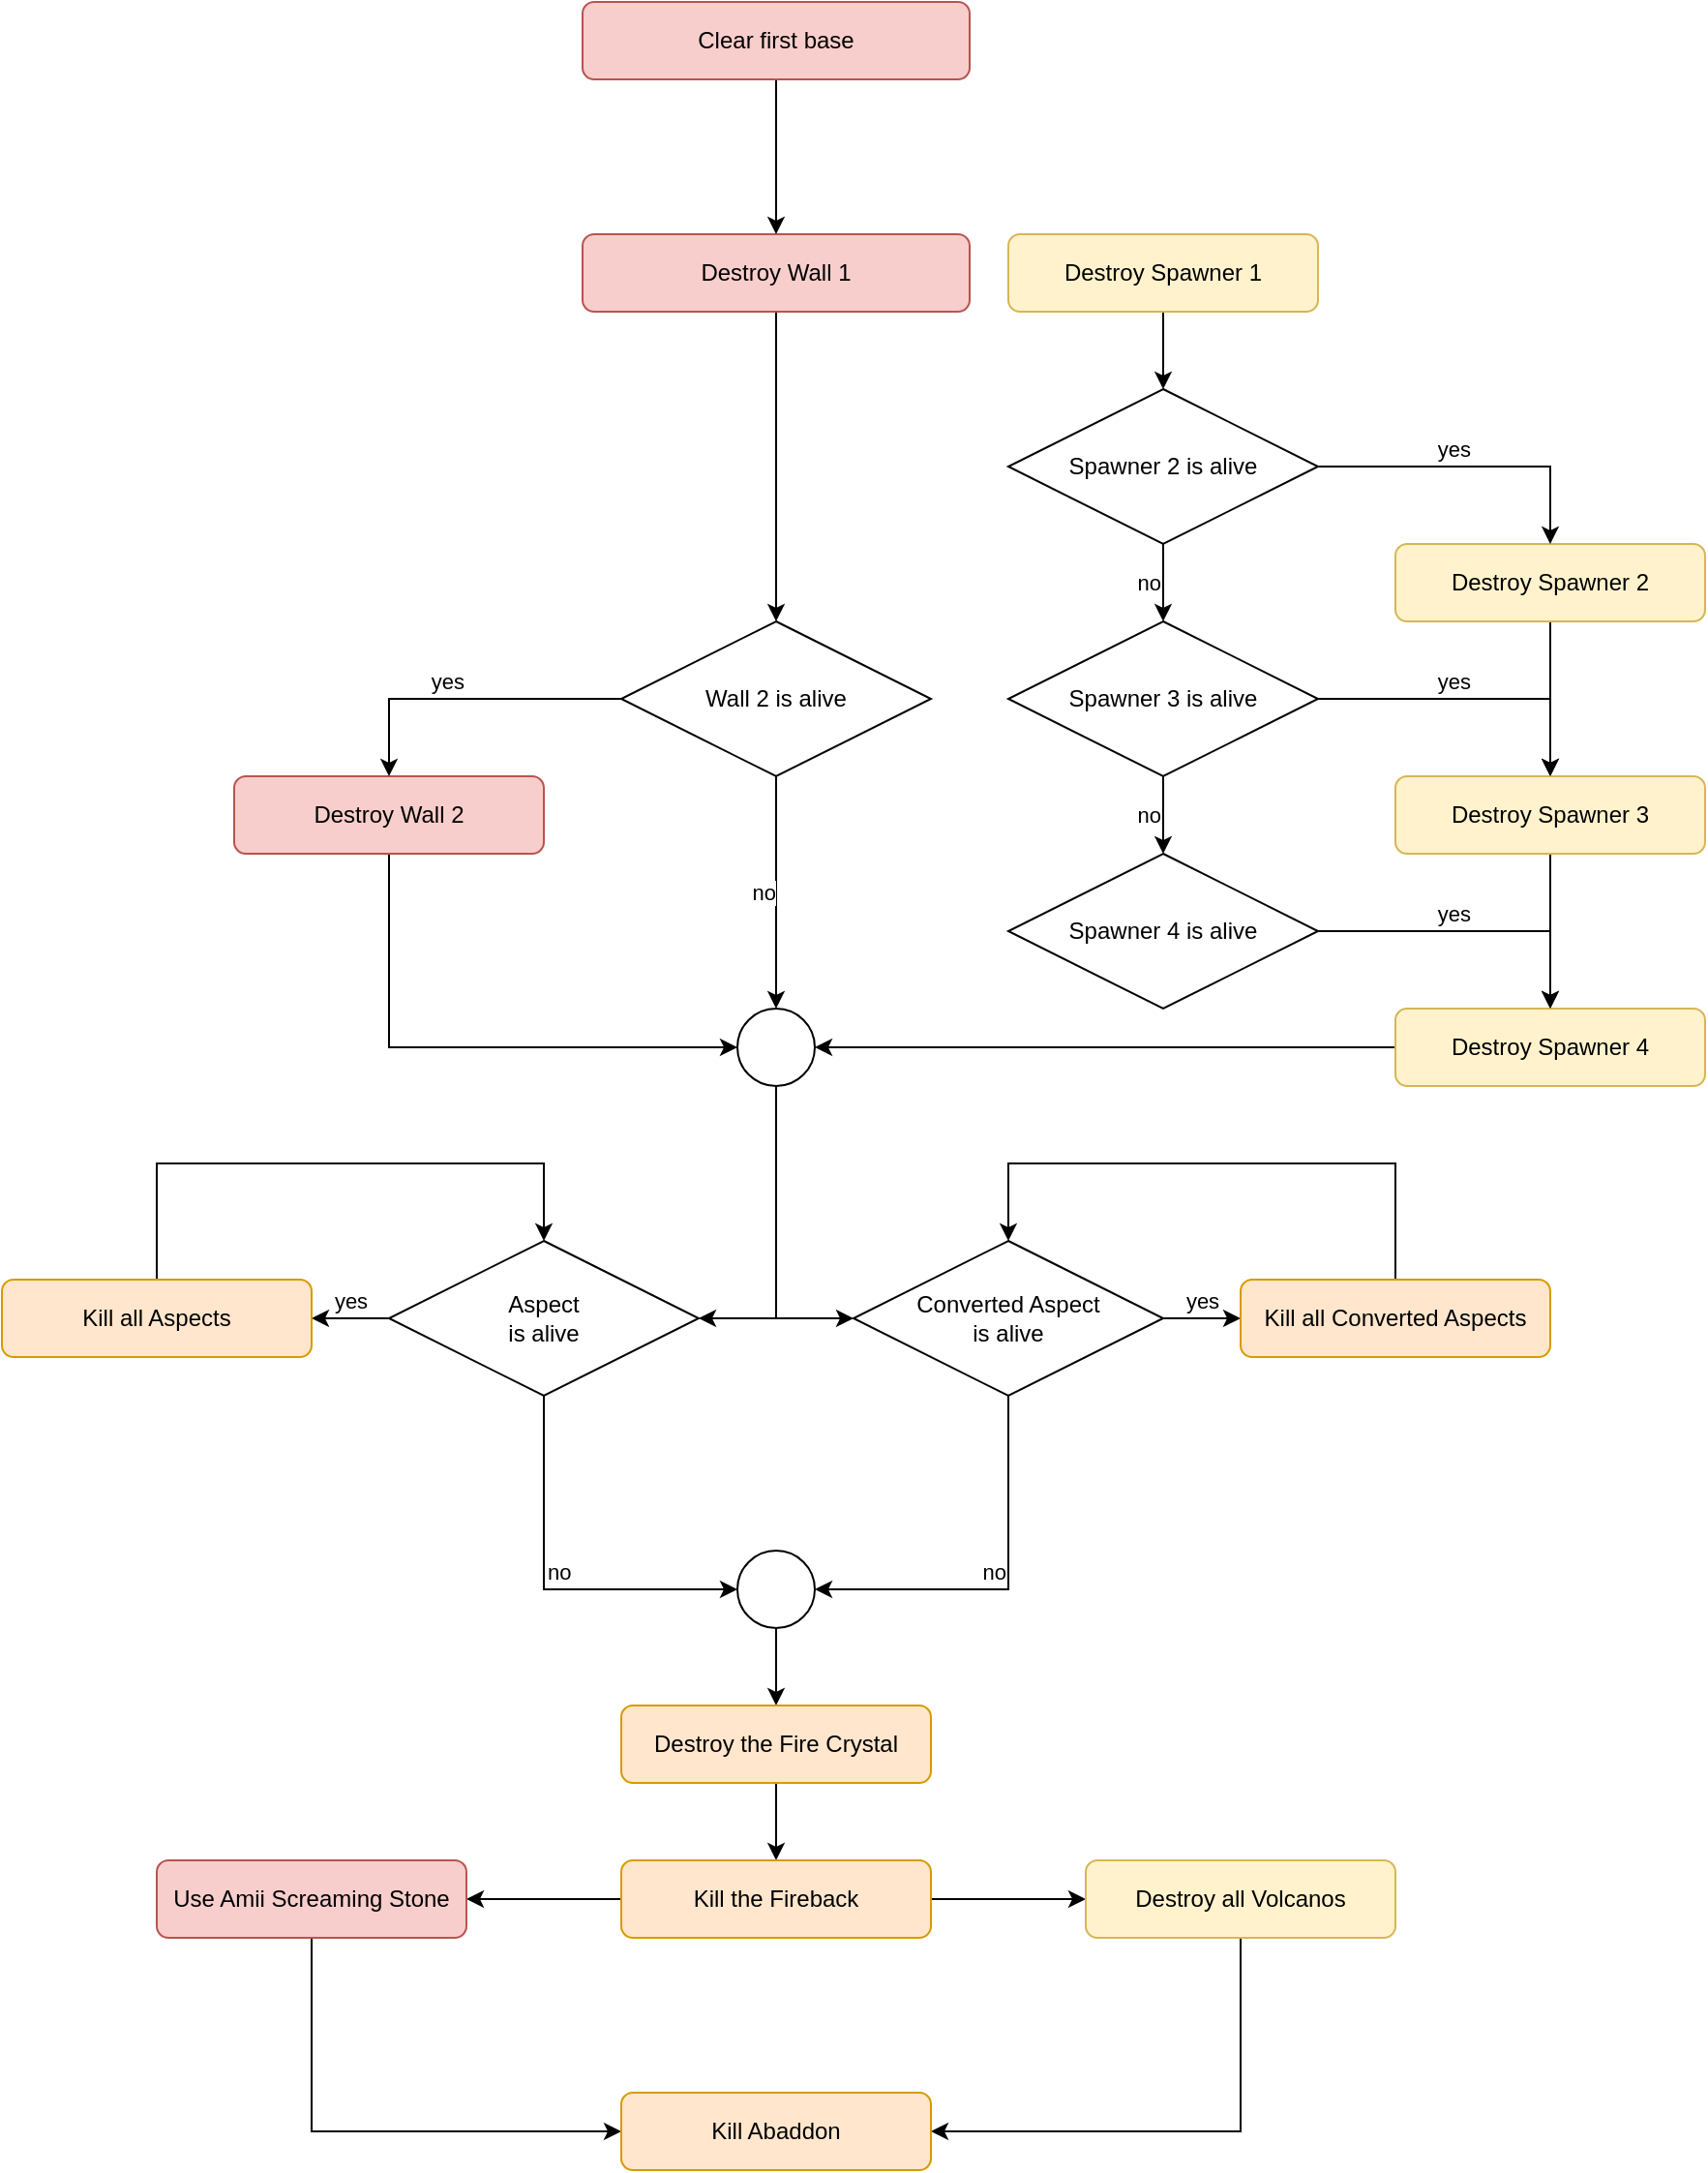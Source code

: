 <mxfile version="14.6.13" type="device"><diagram id="C5RBs43oDa-KdzZeNtuy" name="Page-1"><mxGraphModel dx="2378" dy="2549" grid="1" gridSize="10" guides="1" tooltips="1" connect="1" arrows="1" fold="1" page="1" pageScale="1" pageWidth="827" pageHeight="1169" math="0" shadow="0"><root><mxCell id="WIyWlLk6GJQsqaUBKTNV-0"/><mxCell id="WIyWlLk6GJQsqaUBKTNV-1" parent="WIyWlLk6GJQsqaUBKTNV-0"/><mxCell id="XpgpJLeHY7lnFTGCrEfg-10" style="edgeStyle=orthogonalEdgeStyle;rounded=0;orthogonalLoop=1;jettySize=auto;html=1;entryX=0.5;entryY=0;entryDx=0;entryDy=0;" parent="WIyWlLk6GJQsqaUBKTNV-1" source="XpgpJLeHY7lnFTGCrEfg-2" target="XpgpJLeHY7lnFTGCrEfg-9" edge="1"><mxGeometry relative="1" as="geometry"/></mxCell><mxCell id="XpgpJLeHY7lnFTGCrEfg-2" value="Destroy Spawner 1" style="rounded=1;whiteSpace=wrap;html=1;fontSize=12;glass=0;strokeWidth=1;shadow=0;fillColor=#fff2cc;strokeColor=#d6b656;" parent="WIyWlLk6GJQsqaUBKTNV-1" vertex="1"><mxGeometry x="240" y="40" width="160" height="40" as="geometry"/></mxCell><mxCell id="XpgpJLeHY7lnFTGCrEfg-7" style="edgeStyle=orthogonalEdgeStyle;rounded=0;orthogonalLoop=1;jettySize=auto;html=1;entryX=0.5;entryY=0;entryDx=0;entryDy=0;" parent="WIyWlLk6GJQsqaUBKTNV-1" source="XpgpJLeHY7lnFTGCrEfg-3" target="XpgpJLeHY7lnFTGCrEfg-4" edge="1"><mxGeometry relative="1" as="geometry"/></mxCell><mxCell id="XpgpJLeHY7lnFTGCrEfg-3" value="Destroy Spawner 2" style="rounded=1;whiteSpace=wrap;html=1;fontSize=12;glass=0;strokeWidth=1;shadow=0;fillColor=#fff2cc;strokeColor=#d6b656;" parent="WIyWlLk6GJQsqaUBKTNV-1" vertex="1"><mxGeometry x="440" y="200" width="160" height="40" as="geometry"/></mxCell><mxCell id="XpgpJLeHY7lnFTGCrEfg-8" style="edgeStyle=orthogonalEdgeStyle;rounded=0;orthogonalLoop=1;jettySize=auto;html=1;entryX=0.5;entryY=0;entryDx=0;entryDy=0;" parent="WIyWlLk6GJQsqaUBKTNV-1" source="XpgpJLeHY7lnFTGCrEfg-4" target="XpgpJLeHY7lnFTGCrEfg-5" edge="1"><mxGeometry relative="1" as="geometry"/></mxCell><mxCell id="XpgpJLeHY7lnFTGCrEfg-4" value="Destroy Spawner 3" style="rounded=1;whiteSpace=wrap;html=1;fontSize=12;glass=0;strokeWidth=1;shadow=0;fillColor=#fff2cc;strokeColor=#d6b656;" parent="WIyWlLk6GJQsqaUBKTNV-1" vertex="1"><mxGeometry x="440" y="320" width="160" height="40" as="geometry"/></mxCell><mxCell id="XpgpJLeHY7lnFTGCrEfg-27" style="edgeStyle=orthogonalEdgeStyle;rounded=0;orthogonalLoop=1;jettySize=auto;html=1;align=right;" parent="WIyWlLk6GJQsqaUBKTNV-1" source="XpgpJLeHY7lnFTGCrEfg-5" edge="1"><mxGeometry relative="1" as="geometry"><mxPoint x="140" y="460" as="targetPoint"/></mxGeometry></mxCell><mxCell id="XpgpJLeHY7lnFTGCrEfg-5" value="Destroy Spawner 4" style="rounded=1;whiteSpace=wrap;html=1;fontSize=12;glass=0;strokeWidth=1;shadow=0;fillColor=#fff2cc;strokeColor=#d6b656;" parent="WIyWlLk6GJQsqaUBKTNV-1" vertex="1"><mxGeometry x="440" y="440" width="160" height="40" as="geometry"/></mxCell><mxCell id="XpgpJLeHY7lnFTGCrEfg-13" value="yes" style="edgeStyle=orthogonalEdgeStyle;rounded=0;orthogonalLoop=1;jettySize=auto;html=1;entryX=0.5;entryY=0;entryDx=0;entryDy=0;verticalAlign=bottom;align=right;labelPosition=left;verticalLabelPosition=top;" parent="WIyWlLk6GJQsqaUBKTNV-1" source="XpgpJLeHY7lnFTGCrEfg-9" target="XpgpJLeHY7lnFTGCrEfg-3" edge="1"><mxGeometry relative="1" as="geometry"/></mxCell><mxCell id="XpgpJLeHY7lnFTGCrEfg-20" value="no" style="edgeStyle=orthogonalEdgeStyle;rounded=0;orthogonalLoop=1;jettySize=auto;html=1;entryX=0.5;entryY=0;entryDx=0;entryDy=0;align=right;" parent="WIyWlLk6GJQsqaUBKTNV-1" source="XpgpJLeHY7lnFTGCrEfg-9" target="XpgpJLeHY7lnFTGCrEfg-14" edge="1"><mxGeometry relative="1" as="geometry"/></mxCell><mxCell id="XpgpJLeHY7lnFTGCrEfg-9" value="Spawner 2 is alive" style="rhombus;whiteSpace=wrap;html=1;" parent="WIyWlLk6GJQsqaUBKTNV-1" vertex="1"><mxGeometry x="240" y="120" width="160" height="80" as="geometry"/></mxCell><mxCell id="XpgpJLeHY7lnFTGCrEfg-16" value="yes" style="edgeStyle=orthogonalEdgeStyle;rounded=0;orthogonalLoop=1;jettySize=auto;html=1;entryX=0.5;entryY=0;entryDx=0;entryDy=0;align=right;verticalAlign=bottom;" parent="WIyWlLk6GJQsqaUBKTNV-1" source="XpgpJLeHY7lnFTGCrEfg-14" target="XpgpJLeHY7lnFTGCrEfg-4" edge="1"><mxGeometry relative="1" as="geometry"/></mxCell><mxCell id="XpgpJLeHY7lnFTGCrEfg-19" value="no" style="edgeStyle=orthogonalEdgeStyle;rounded=0;orthogonalLoop=1;jettySize=auto;html=1;entryX=0.5;entryY=0;entryDx=0;entryDy=0;align=right;" parent="WIyWlLk6GJQsqaUBKTNV-1" source="XpgpJLeHY7lnFTGCrEfg-14" target="XpgpJLeHY7lnFTGCrEfg-17" edge="1"><mxGeometry relative="1" as="geometry"/></mxCell><mxCell id="XpgpJLeHY7lnFTGCrEfg-14" value="Spawner 3 is alive" style="rhombus;whiteSpace=wrap;html=1;" parent="WIyWlLk6GJQsqaUBKTNV-1" vertex="1"><mxGeometry x="240" y="240" width="160" height="80" as="geometry"/></mxCell><mxCell id="XpgpJLeHY7lnFTGCrEfg-21" value="yes" style="edgeStyle=orthogonalEdgeStyle;rounded=0;orthogonalLoop=1;jettySize=auto;html=1;entryX=0.5;entryY=0;entryDx=0;entryDy=0;align=right;verticalAlign=bottom;" parent="WIyWlLk6GJQsqaUBKTNV-1" source="XpgpJLeHY7lnFTGCrEfg-17" target="XpgpJLeHY7lnFTGCrEfg-5" edge="1"><mxGeometry relative="1" as="geometry"/></mxCell><mxCell id="XpgpJLeHY7lnFTGCrEfg-17" value="Spawner 4 is alive" style="rhombus;whiteSpace=wrap;html=1;" parent="WIyWlLk6GJQsqaUBKTNV-1" vertex="1"><mxGeometry x="240" y="360" width="160" height="80" as="geometry"/></mxCell><mxCell id="XpgpJLeHY7lnFTGCrEfg-43" style="edgeStyle=orthogonalEdgeStyle;rounded=0;orthogonalLoop=1;jettySize=auto;html=1;endArrow=classic;endFill=1;align=right;" parent="WIyWlLk6GJQsqaUBKTNV-1" source="XpgpJLeHY7lnFTGCrEfg-22" target="XpgpJLeHY7lnFTGCrEfg-42" edge="1"><mxGeometry relative="1" as="geometry"/></mxCell><mxCell id="XpgpJLeHY7lnFTGCrEfg-22" value="Destroy Wall 1" style="rounded=1;whiteSpace=wrap;html=1;fontSize=12;glass=0;strokeWidth=1;shadow=0;fillColor=#f8cecc;strokeColor=#b85450;" parent="WIyWlLk6GJQsqaUBKTNV-1" vertex="1"><mxGeometry x="20" y="40" width="200" height="40" as="geometry"/></mxCell><mxCell id="XpgpJLeHY7lnFTGCrEfg-71" style="edgeStyle=orthogonalEdgeStyle;rounded=0;orthogonalLoop=1;jettySize=auto;html=1;entryX=0;entryY=0.5;entryDx=0;entryDy=0;endArrow=classic;endFill=1;align=center;" parent="WIyWlLk6GJQsqaUBKTNV-1" source="XpgpJLeHY7lnFTGCrEfg-41" target="XpgpJLeHY7lnFTGCrEfg-58" edge="1"><mxGeometry relative="1" as="geometry"><Array as="points"><mxPoint x="-80" y="460"/></Array></mxGeometry></mxCell><mxCell id="XpgpJLeHY7lnFTGCrEfg-41" value="Destroy Wall 2" style="rounded=1;whiteSpace=wrap;html=1;fontSize=12;glass=0;strokeWidth=1;shadow=0;fillColor=#f8cecc;strokeColor=#b85450;" parent="WIyWlLk6GJQsqaUBKTNV-1" vertex="1"><mxGeometry x="-160" y="320" width="160" height="40" as="geometry"/></mxCell><mxCell id="XpgpJLeHY7lnFTGCrEfg-47" value="no" style="edgeStyle=orthogonalEdgeStyle;rounded=0;orthogonalLoop=1;jettySize=auto;html=1;endArrow=classic;endFill=1;align=right;" parent="WIyWlLk6GJQsqaUBKTNV-1" source="XpgpJLeHY7lnFTGCrEfg-42" edge="1"><mxGeometry relative="1" as="geometry"><mxPoint x="120" y="440" as="targetPoint"/></mxGeometry></mxCell><mxCell id="XpgpJLeHY7lnFTGCrEfg-48" value="yes" style="edgeStyle=orthogonalEdgeStyle;rounded=0;orthogonalLoop=1;jettySize=auto;html=1;entryX=0.5;entryY=0;entryDx=0;entryDy=0;endArrow=classic;endFill=1;align=right;verticalAlign=bottom;" parent="WIyWlLk6GJQsqaUBKTNV-1" source="XpgpJLeHY7lnFTGCrEfg-42" target="XpgpJLeHY7lnFTGCrEfg-41" edge="1"><mxGeometry relative="1" as="geometry"/></mxCell><mxCell id="XpgpJLeHY7lnFTGCrEfg-42" value="Wall 2 is alive" style="rhombus;whiteSpace=wrap;html=1;" parent="WIyWlLk6GJQsqaUBKTNV-1" vertex="1"><mxGeometry x="40" y="240" width="160" height="80" as="geometry"/></mxCell><mxCell id="XpgpJLeHY7lnFTGCrEfg-50" value="no" style="edgeStyle=orthogonalEdgeStyle;rounded=0;orthogonalLoop=1;jettySize=auto;html=1;entryX=0;entryY=0.5;entryDx=0;entryDy=0;align=left;verticalAlign=bottom;" parent="WIyWlLk6GJQsqaUBKTNV-1" source="XpgpJLeHY7lnFTGCrEfg-52" target="XpgpJLeHY7lnFTGCrEfg-63" edge="1"><mxGeometry relative="1" as="geometry"><mxPoint y="720" as="targetPoint"/><Array as="points"><mxPoint y="740"/></Array></mxGeometry></mxCell><mxCell id="XpgpJLeHY7lnFTGCrEfg-51" value="yes" style="edgeStyle=orthogonalEdgeStyle;rounded=0;orthogonalLoop=1;jettySize=auto;html=1;entryX=1;entryY=0.5;entryDx=0;entryDy=0;align=center;verticalAlign=bottom;" parent="WIyWlLk6GJQsqaUBKTNV-1" source="XpgpJLeHY7lnFTGCrEfg-52" target="XpgpJLeHY7lnFTGCrEfg-56" edge="1"><mxGeometry relative="1" as="geometry"/></mxCell><mxCell id="XpgpJLeHY7lnFTGCrEfg-52" value="Aspect &lt;br&gt;is alive" style="rhombus;whiteSpace=wrap;html=1;" parent="WIyWlLk6GJQsqaUBKTNV-1" vertex="1"><mxGeometry x="-80" y="560" width="160" height="80" as="geometry"/></mxCell><mxCell id="XpgpJLeHY7lnFTGCrEfg-65" style="edgeStyle=orthogonalEdgeStyle;rounded=0;orthogonalLoop=1;jettySize=auto;html=1;entryX=0.5;entryY=0;entryDx=0;entryDy=0;endArrow=classic;endFill=1;align=left;" parent="WIyWlLk6GJQsqaUBKTNV-1" source="XpgpJLeHY7lnFTGCrEfg-56" target="XpgpJLeHY7lnFTGCrEfg-52" edge="1"><mxGeometry relative="1" as="geometry"><Array as="points"><mxPoint x="-200" y="520"/><mxPoint y="520"/></Array></mxGeometry></mxCell><mxCell id="XpgpJLeHY7lnFTGCrEfg-56" value="Kill all Aspects" style="rounded=1;whiteSpace=wrap;html=1;fontSize=12;glass=0;strokeWidth=1;shadow=0;fillColor=#ffe6cc;strokeColor=#d79b00;" parent="WIyWlLk6GJQsqaUBKTNV-1" vertex="1"><mxGeometry x="-280" y="580" width="160" height="40" as="geometry"/></mxCell><mxCell id="XpgpJLeHY7lnFTGCrEfg-61" style="edgeStyle=orthogonalEdgeStyle;rounded=0;orthogonalLoop=1;jettySize=auto;html=1;entryX=1;entryY=0.5;entryDx=0;entryDy=0;endArrow=classic;endFill=1;align=right;" parent="WIyWlLk6GJQsqaUBKTNV-1" target="XpgpJLeHY7lnFTGCrEfg-52" edge="1"><mxGeometry relative="1" as="geometry"><mxPoint x="120" y="560" as="sourcePoint"/><Array as="points"><mxPoint x="120" y="600"/></Array></mxGeometry></mxCell><mxCell id="XpgpJLeHY7lnFTGCrEfg-62" style="edgeStyle=orthogonalEdgeStyle;rounded=0;orthogonalLoop=1;jettySize=auto;html=1;entryX=0;entryY=0.5;entryDx=0;entryDy=0;endArrow=classic;endFill=1;align=right;exitX=0.5;exitY=1;exitDx=0;exitDy=0;" parent="WIyWlLk6GJQsqaUBKTNV-1" source="XpgpJLeHY7lnFTGCrEfg-58" target="XpgpJLeHY7lnFTGCrEfg-59" edge="1"><mxGeometry relative="1" as="geometry"><mxPoint x="120" y="560" as="sourcePoint"/><Array as="points"><mxPoint x="120" y="600"/></Array></mxGeometry></mxCell><mxCell id="XpgpJLeHY7lnFTGCrEfg-58" value="" style="ellipse;whiteSpace=wrap;html=1;" parent="WIyWlLk6GJQsqaUBKTNV-1" vertex="1"><mxGeometry x="100" y="440" width="40" height="40" as="geometry"/></mxCell><mxCell id="XpgpJLeHY7lnFTGCrEfg-64" value="no" style="edgeStyle=orthogonalEdgeStyle;rounded=0;orthogonalLoop=1;jettySize=auto;html=1;entryX=1;entryY=0.5;entryDx=0;entryDy=0;endArrow=classic;endFill=1;align=right;verticalAlign=bottom;" parent="WIyWlLk6GJQsqaUBKTNV-1" source="XpgpJLeHY7lnFTGCrEfg-59" target="XpgpJLeHY7lnFTGCrEfg-63" edge="1"><mxGeometry relative="1" as="geometry"><Array as="points"><mxPoint x="240" y="740"/></Array></mxGeometry></mxCell><mxCell id="XpgpJLeHY7lnFTGCrEfg-67" value="yes" style="edgeStyle=orthogonalEdgeStyle;rounded=0;orthogonalLoop=1;jettySize=auto;html=1;entryX=0;entryY=0.5;entryDx=0;entryDy=0;endArrow=classic;endFill=1;align=center;verticalAlign=bottom;" parent="WIyWlLk6GJQsqaUBKTNV-1" source="XpgpJLeHY7lnFTGCrEfg-59" target="XpgpJLeHY7lnFTGCrEfg-66" edge="1"><mxGeometry relative="1" as="geometry"/></mxCell><mxCell id="XpgpJLeHY7lnFTGCrEfg-59" value="Converted Aspect&lt;br&gt;is alive" style="rhombus;whiteSpace=wrap;html=1;" parent="WIyWlLk6GJQsqaUBKTNV-1" vertex="1"><mxGeometry x="160" y="560" width="160" height="80" as="geometry"/></mxCell><mxCell id="XpgpJLeHY7lnFTGCrEfg-70" style="edgeStyle=orthogonalEdgeStyle;rounded=0;orthogonalLoop=1;jettySize=auto;html=1;entryX=0.5;entryY=0;entryDx=0;entryDy=0;endArrow=classic;endFill=1;align=center;" parent="WIyWlLk6GJQsqaUBKTNV-1" source="XpgpJLeHY7lnFTGCrEfg-63" target="XpgpJLeHY7lnFTGCrEfg-69" edge="1"><mxGeometry relative="1" as="geometry"/></mxCell><mxCell id="XpgpJLeHY7lnFTGCrEfg-63" value="" style="ellipse;whiteSpace=wrap;html=1;" parent="WIyWlLk6GJQsqaUBKTNV-1" vertex="1"><mxGeometry x="100" y="720" width="40" height="40" as="geometry"/></mxCell><mxCell id="XpgpJLeHY7lnFTGCrEfg-68" style="edgeStyle=orthogonalEdgeStyle;rounded=0;orthogonalLoop=1;jettySize=auto;html=1;entryX=0.5;entryY=0;entryDx=0;entryDy=0;endArrow=classic;endFill=1;align=center;" parent="WIyWlLk6GJQsqaUBKTNV-1" source="XpgpJLeHY7lnFTGCrEfg-66" target="XpgpJLeHY7lnFTGCrEfg-59" edge="1"><mxGeometry relative="1" as="geometry"><Array as="points"><mxPoint x="440" y="520"/><mxPoint x="240" y="520"/></Array></mxGeometry></mxCell><mxCell id="XpgpJLeHY7lnFTGCrEfg-66" value="Kill all Converted Aspects" style="rounded=1;whiteSpace=wrap;html=1;fontSize=12;glass=0;strokeWidth=1;shadow=0;fillColor=#ffe6cc;strokeColor=#d79b00;" parent="WIyWlLk6GJQsqaUBKTNV-1" vertex="1"><mxGeometry x="360" y="580" width="160" height="40" as="geometry"/></mxCell><mxCell id="XpgpJLeHY7lnFTGCrEfg-73" style="edgeStyle=orthogonalEdgeStyle;rounded=0;orthogonalLoop=1;jettySize=auto;html=1;entryX=0.5;entryY=0;entryDx=0;entryDy=0;endArrow=classic;endFill=1;align=center;" parent="WIyWlLk6GJQsqaUBKTNV-1" source="XpgpJLeHY7lnFTGCrEfg-69" target="XpgpJLeHY7lnFTGCrEfg-72" edge="1"><mxGeometry relative="1" as="geometry"/></mxCell><mxCell id="XpgpJLeHY7lnFTGCrEfg-69" value="Destroy the Fire Crystal" style="rounded=1;whiteSpace=wrap;html=1;fontSize=12;glass=0;strokeWidth=1;shadow=0;fillColor=#ffe6cc;strokeColor=#d79b00;" parent="WIyWlLk6GJQsqaUBKTNV-1" vertex="1"><mxGeometry x="40" y="800" width="160" height="40" as="geometry"/></mxCell><mxCell id="XpgpJLeHY7lnFTGCrEfg-75" style="edgeStyle=orthogonalEdgeStyle;rounded=0;orthogonalLoop=1;jettySize=auto;html=1;entryX=1;entryY=0.5;entryDx=0;entryDy=0;endArrow=classic;endFill=1;align=center;" parent="WIyWlLk6GJQsqaUBKTNV-1" source="XpgpJLeHY7lnFTGCrEfg-72" target="XpgpJLeHY7lnFTGCrEfg-74" edge="1"><mxGeometry relative="1" as="geometry"/></mxCell><mxCell id="XpgpJLeHY7lnFTGCrEfg-77" style="edgeStyle=orthogonalEdgeStyle;rounded=0;orthogonalLoop=1;jettySize=auto;html=1;entryX=0;entryY=0.5;entryDx=0;entryDy=0;endArrow=classic;endFill=1;align=center;" parent="WIyWlLk6GJQsqaUBKTNV-1" source="XpgpJLeHY7lnFTGCrEfg-72" target="XpgpJLeHY7lnFTGCrEfg-76" edge="1"><mxGeometry relative="1" as="geometry"/></mxCell><mxCell id="XpgpJLeHY7lnFTGCrEfg-72" value="Kill the Fireback" style="rounded=1;whiteSpace=wrap;html=1;fontSize=12;glass=0;strokeWidth=1;shadow=0;fillColor=#ffe6cc;strokeColor=#d79b00;" parent="WIyWlLk6GJQsqaUBKTNV-1" vertex="1"><mxGeometry x="40" y="880" width="160" height="40" as="geometry"/></mxCell><mxCell id="XpgpJLeHY7lnFTGCrEfg-81" style="edgeStyle=orthogonalEdgeStyle;rounded=0;orthogonalLoop=1;jettySize=auto;html=1;entryX=0;entryY=0.5;entryDx=0;entryDy=0;endArrow=classic;endFill=1;align=center;" parent="WIyWlLk6GJQsqaUBKTNV-1" source="XpgpJLeHY7lnFTGCrEfg-74" target="XpgpJLeHY7lnFTGCrEfg-78" edge="1"><mxGeometry relative="1" as="geometry"><Array as="points"><mxPoint x="-120" y="1020"/></Array></mxGeometry></mxCell><mxCell id="XpgpJLeHY7lnFTGCrEfg-74" value="Use Amii Screaming Stone" style="rounded=1;whiteSpace=wrap;html=1;fontSize=12;glass=0;strokeWidth=1;shadow=0;fillColor=#f8cecc;strokeColor=#b85450;" parent="WIyWlLk6GJQsqaUBKTNV-1" vertex="1"><mxGeometry x="-200" y="880" width="160" height="40" as="geometry"/></mxCell><mxCell id="XpgpJLeHY7lnFTGCrEfg-80" style="edgeStyle=orthogonalEdgeStyle;rounded=0;orthogonalLoop=1;jettySize=auto;html=1;entryX=1;entryY=0.5;entryDx=0;entryDy=0;endArrow=classic;endFill=1;align=center;" parent="WIyWlLk6GJQsqaUBKTNV-1" source="XpgpJLeHY7lnFTGCrEfg-76" target="XpgpJLeHY7lnFTGCrEfg-78" edge="1"><mxGeometry relative="1" as="geometry"><Array as="points"><mxPoint x="360" y="1020"/></Array></mxGeometry></mxCell><mxCell id="XpgpJLeHY7lnFTGCrEfg-76" value="Destroy all Volcanos" style="rounded=1;whiteSpace=wrap;html=1;fontSize=12;glass=0;strokeWidth=1;shadow=0;fillColor=#fff2cc;strokeColor=#d6b656;" parent="WIyWlLk6GJQsqaUBKTNV-1" vertex="1"><mxGeometry x="280" y="880" width="160" height="40" as="geometry"/></mxCell><mxCell id="XpgpJLeHY7lnFTGCrEfg-78" value="Kill Abaddon" style="rounded=1;whiteSpace=wrap;html=1;fontSize=12;glass=0;strokeWidth=1;shadow=0;fillColor=#ffe6cc;strokeColor=#d79b00;" parent="WIyWlLk6GJQsqaUBKTNV-1" vertex="1"><mxGeometry x="40" y="1000" width="160" height="40" as="geometry"/></mxCell><mxCell id="Br1H2hu4c4igID80Y5rs-1" style="edgeStyle=orthogonalEdgeStyle;rounded=0;orthogonalLoop=1;jettySize=auto;html=1;entryX=0.5;entryY=0;entryDx=0;entryDy=0;" parent="WIyWlLk6GJQsqaUBKTNV-1" source="Br1H2hu4c4igID80Y5rs-0" target="XpgpJLeHY7lnFTGCrEfg-22" edge="1"><mxGeometry relative="1" as="geometry"/></mxCell><mxCell id="Br1H2hu4c4igID80Y5rs-0" value="Clear first base" style="rounded=1;whiteSpace=wrap;html=1;fontSize=12;glass=0;strokeWidth=1;shadow=0;fillColor=#f8cecc;strokeColor=#b85450;" parent="WIyWlLk6GJQsqaUBKTNV-1" vertex="1"><mxGeometry x="20" y="-80" width="200" height="40" as="geometry"/></mxCell></root></mxGraphModel></diagram></mxfile>